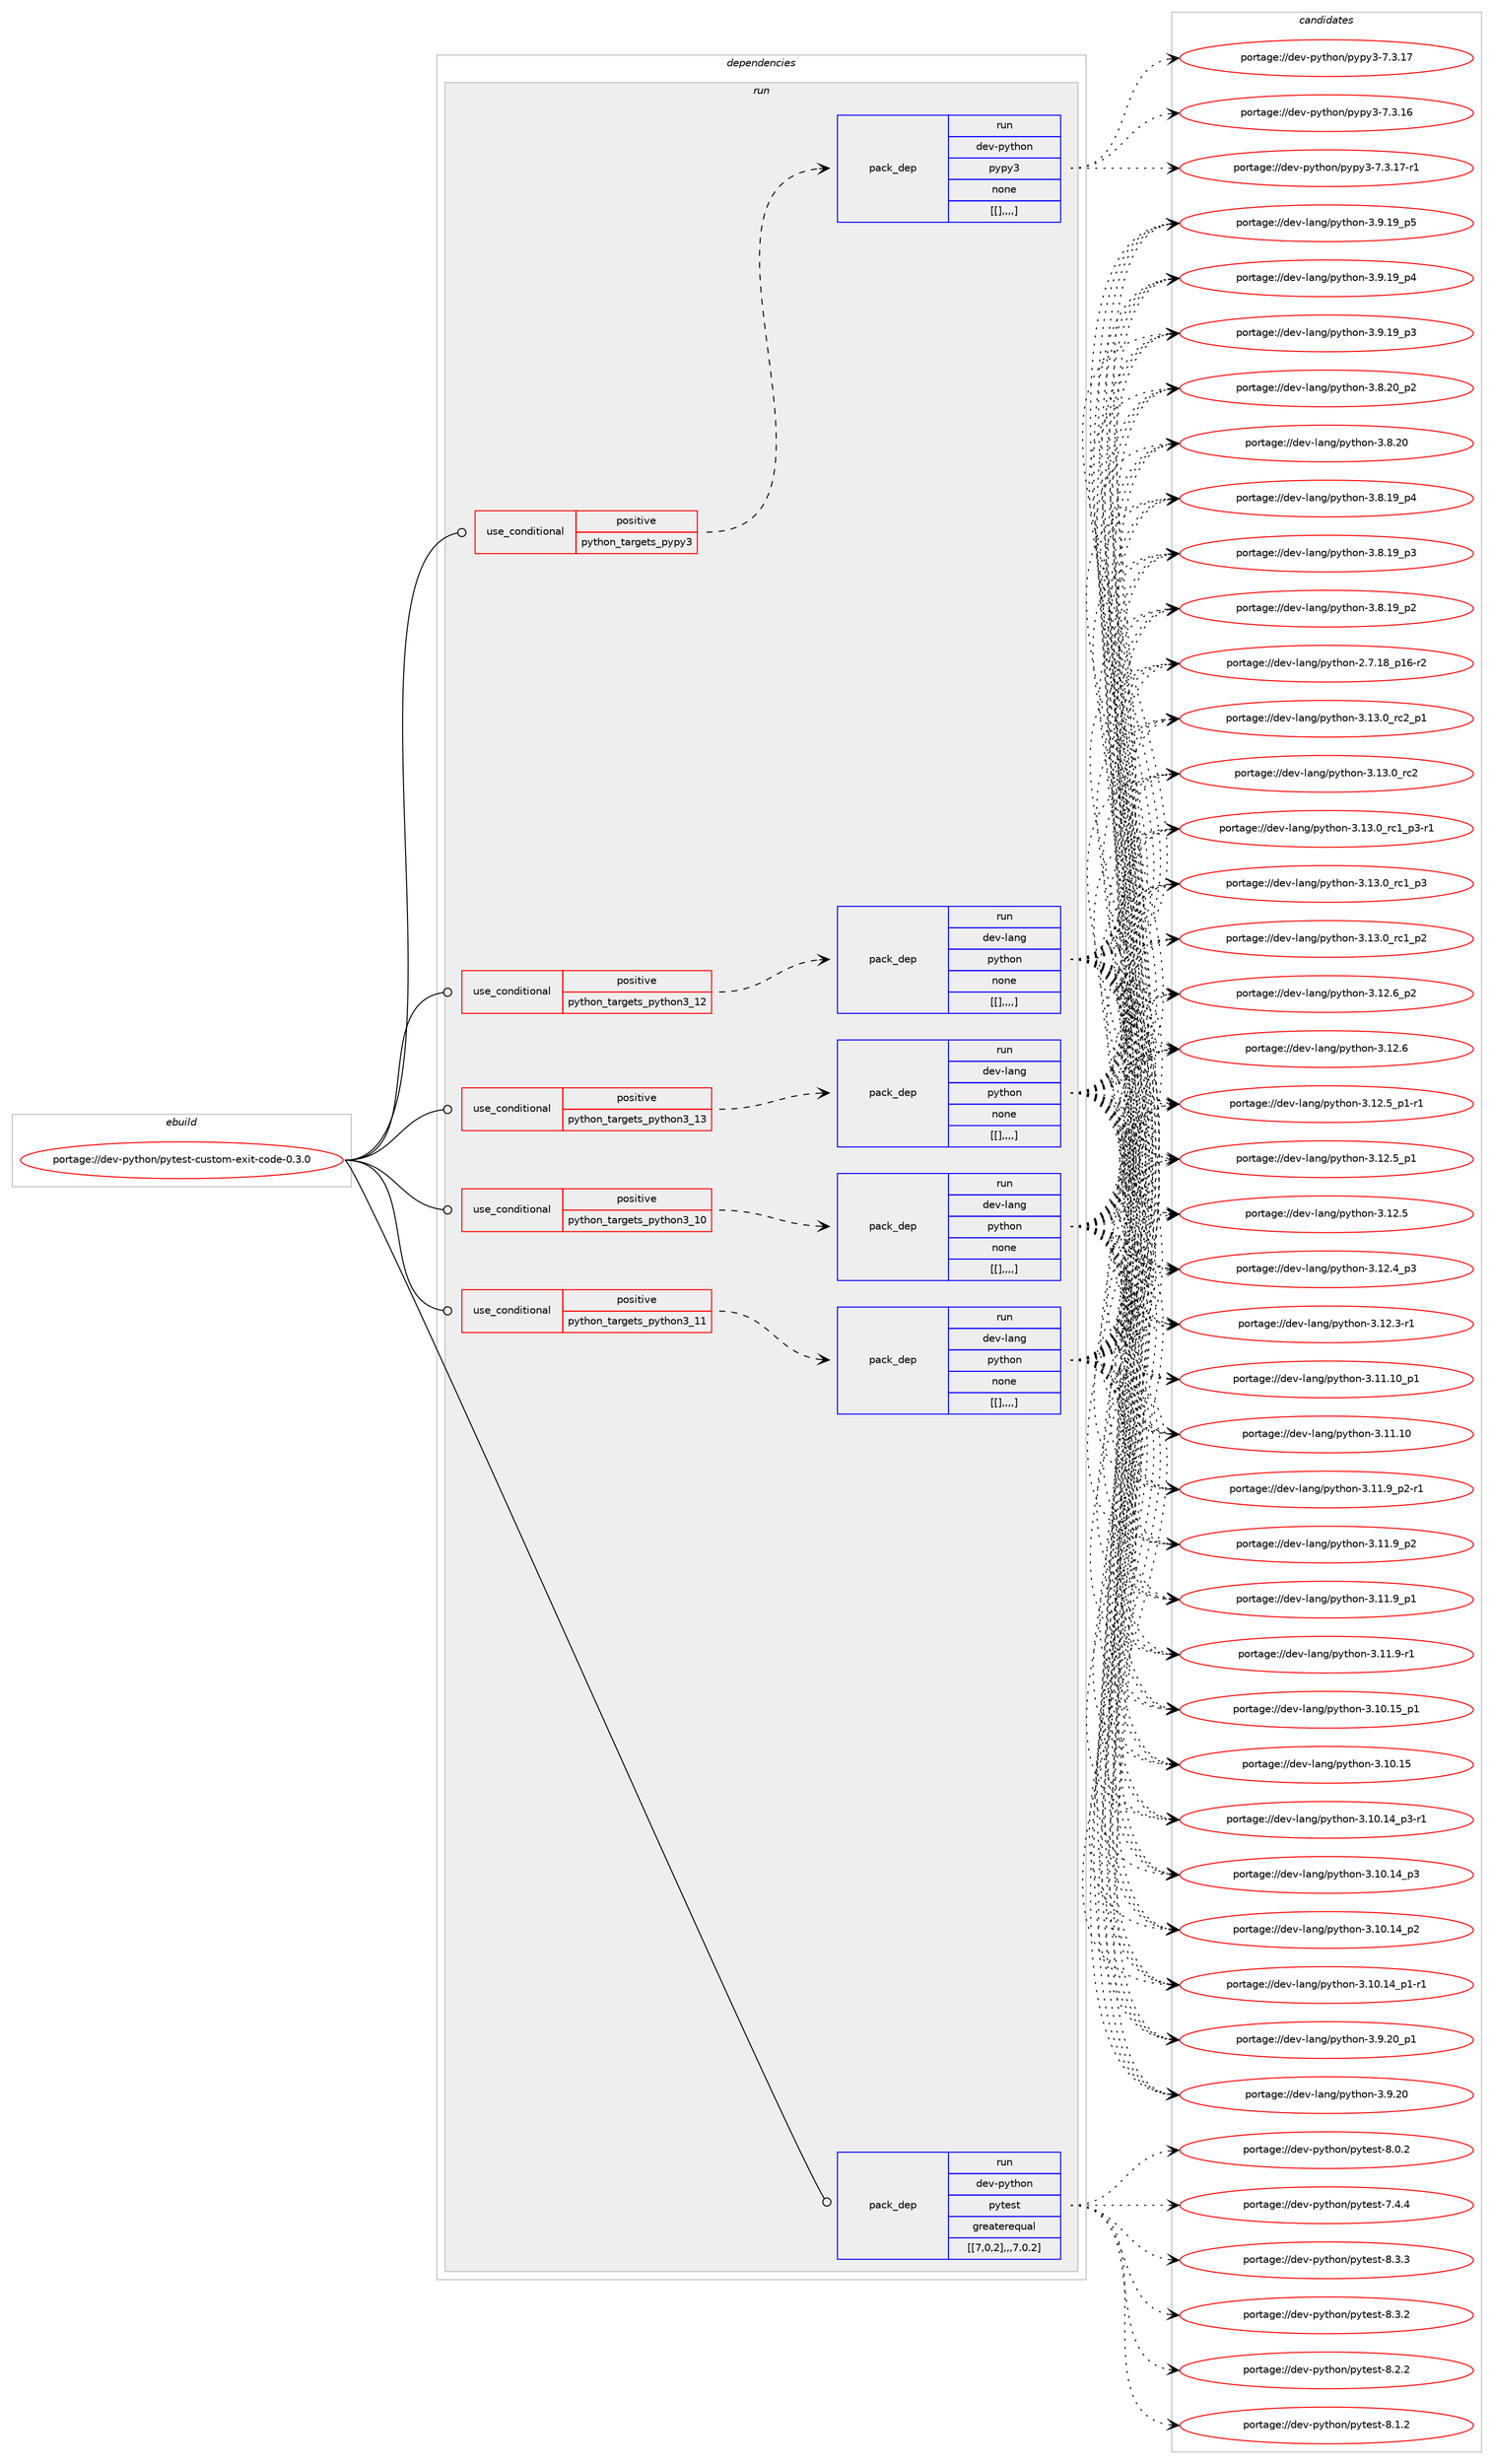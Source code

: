 digraph prolog {

# *************
# Graph options
# *************

newrank=true;
concentrate=true;
compound=true;
graph [rankdir=LR,fontname=Helvetica,fontsize=10,ranksep=1.5];#, ranksep=2.5, nodesep=0.2];
edge  [arrowhead=vee];
node  [fontname=Helvetica,fontsize=10];

# **********
# The ebuild
# **********

subgraph cluster_leftcol {
color=gray;
label=<<i>ebuild</i>>;
id [label="portage://dev-python/pytest-custom-exit-code-0.3.0", color=red, width=4, href="../dev-python/pytest-custom-exit-code-0.3.0.svg"];
}

# ****************
# The dependencies
# ****************

subgraph cluster_midcol {
color=gray;
label=<<i>dependencies</i>>;
subgraph cluster_compile {
fillcolor="#eeeeee";
style=filled;
label=<<i>compile</i>>;
}
subgraph cluster_compileandrun {
fillcolor="#eeeeee";
style=filled;
label=<<i>compile and run</i>>;
}
subgraph cluster_run {
fillcolor="#eeeeee";
style=filled;
label=<<i>run</i>>;
subgraph cond39475 {
dependency161932 [label=<<TABLE BORDER="0" CELLBORDER="1" CELLSPACING="0" CELLPADDING="4"><TR><TD ROWSPAN="3" CELLPADDING="10">use_conditional</TD></TR><TR><TD>positive</TD></TR><TR><TD>python_targets_pypy3</TD></TR></TABLE>>, shape=none, color=red];
subgraph pack121204 {
dependency161933 [label=<<TABLE BORDER="0" CELLBORDER="1" CELLSPACING="0" CELLPADDING="4" WIDTH="220"><TR><TD ROWSPAN="6" CELLPADDING="30">pack_dep</TD></TR><TR><TD WIDTH="110">run</TD></TR><TR><TD>dev-python</TD></TR><TR><TD>pypy3</TD></TR><TR><TD>none</TD></TR><TR><TD>[[],,,,]</TD></TR></TABLE>>, shape=none, color=blue];
}
dependency161932:e -> dependency161933:w [weight=20,style="dashed",arrowhead="vee"];
}
id:e -> dependency161932:w [weight=20,style="solid",arrowhead="odot"];
subgraph cond39476 {
dependency161934 [label=<<TABLE BORDER="0" CELLBORDER="1" CELLSPACING="0" CELLPADDING="4"><TR><TD ROWSPAN="3" CELLPADDING="10">use_conditional</TD></TR><TR><TD>positive</TD></TR><TR><TD>python_targets_python3_10</TD></TR></TABLE>>, shape=none, color=red];
subgraph pack121205 {
dependency161935 [label=<<TABLE BORDER="0" CELLBORDER="1" CELLSPACING="0" CELLPADDING="4" WIDTH="220"><TR><TD ROWSPAN="6" CELLPADDING="30">pack_dep</TD></TR><TR><TD WIDTH="110">run</TD></TR><TR><TD>dev-lang</TD></TR><TR><TD>python</TD></TR><TR><TD>none</TD></TR><TR><TD>[[],,,,]</TD></TR></TABLE>>, shape=none, color=blue];
}
dependency161934:e -> dependency161935:w [weight=20,style="dashed",arrowhead="vee"];
}
id:e -> dependency161934:w [weight=20,style="solid",arrowhead="odot"];
subgraph cond39477 {
dependency161936 [label=<<TABLE BORDER="0" CELLBORDER="1" CELLSPACING="0" CELLPADDING="4"><TR><TD ROWSPAN="3" CELLPADDING="10">use_conditional</TD></TR><TR><TD>positive</TD></TR><TR><TD>python_targets_python3_11</TD></TR></TABLE>>, shape=none, color=red];
subgraph pack121206 {
dependency161937 [label=<<TABLE BORDER="0" CELLBORDER="1" CELLSPACING="0" CELLPADDING="4" WIDTH="220"><TR><TD ROWSPAN="6" CELLPADDING="30">pack_dep</TD></TR><TR><TD WIDTH="110">run</TD></TR><TR><TD>dev-lang</TD></TR><TR><TD>python</TD></TR><TR><TD>none</TD></TR><TR><TD>[[],,,,]</TD></TR></TABLE>>, shape=none, color=blue];
}
dependency161936:e -> dependency161937:w [weight=20,style="dashed",arrowhead="vee"];
}
id:e -> dependency161936:w [weight=20,style="solid",arrowhead="odot"];
subgraph cond39478 {
dependency161938 [label=<<TABLE BORDER="0" CELLBORDER="1" CELLSPACING="0" CELLPADDING="4"><TR><TD ROWSPAN="3" CELLPADDING="10">use_conditional</TD></TR><TR><TD>positive</TD></TR><TR><TD>python_targets_python3_12</TD></TR></TABLE>>, shape=none, color=red];
subgraph pack121207 {
dependency161939 [label=<<TABLE BORDER="0" CELLBORDER="1" CELLSPACING="0" CELLPADDING="4" WIDTH="220"><TR><TD ROWSPAN="6" CELLPADDING="30">pack_dep</TD></TR><TR><TD WIDTH="110">run</TD></TR><TR><TD>dev-lang</TD></TR><TR><TD>python</TD></TR><TR><TD>none</TD></TR><TR><TD>[[],,,,]</TD></TR></TABLE>>, shape=none, color=blue];
}
dependency161938:e -> dependency161939:w [weight=20,style="dashed",arrowhead="vee"];
}
id:e -> dependency161938:w [weight=20,style="solid",arrowhead="odot"];
subgraph cond39479 {
dependency161940 [label=<<TABLE BORDER="0" CELLBORDER="1" CELLSPACING="0" CELLPADDING="4"><TR><TD ROWSPAN="3" CELLPADDING="10">use_conditional</TD></TR><TR><TD>positive</TD></TR><TR><TD>python_targets_python3_13</TD></TR></TABLE>>, shape=none, color=red];
subgraph pack121208 {
dependency161941 [label=<<TABLE BORDER="0" CELLBORDER="1" CELLSPACING="0" CELLPADDING="4" WIDTH="220"><TR><TD ROWSPAN="6" CELLPADDING="30">pack_dep</TD></TR><TR><TD WIDTH="110">run</TD></TR><TR><TD>dev-lang</TD></TR><TR><TD>python</TD></TR><TR><TD>none</TD></TR><TR><TD>[[],,,,]</TD></TR></TABLE>>, shape=none, color=blue];
}
dependency161940:e -> dependency161941:w [weight=20,style="dashed",arrowhead="vee"];
}
id:e -> dependency161940:w [weight=20,style="solid",arrowhead="odot"];
subgraph pack121209 {
dependency161942 [label=<<TABLE BORDER="0" CELLBORDER="1" CELLSPACING="0" CELLPADDING="4" WIDTH="220"><TR><TD ROWSPAN="6" CELLPADDING="30">pack_dep</TD></TR><TR><TD WIDTH="110">run</TD></TR><TR><TD>dev-python</TD></TR><TR><TD>pytest</TD></TR><TR><TD>greaterequal</TD></TR><TR><TD>[[7,0,2],,,7.0.2]</TD></TR></TABLE>>, shape=none, color=blue];
}
id:e -> dependency161942:w [weight=20,style="solid",arrowhead="odot"];
}
}

# **************
# The candidates
# **************

subgraph cluster_choices {
rank=same;
color=gray;
label=<<i>candidates</i>>;

subgraph choice121204 {
color=black;
nodesep=1;
choice100101118451121211161041111104711212111212151455546514649554511449 [label="portage://dev-python/pypy3-7.3.17-r1", color=red, width=4,href="../dev-python/pypy3-7.3.17-r1.svg"];
choice10010111845112121116104111110471121211121215145554651464955 [label="portage://dev-python/pypy3-7.3.17", color=red, width=4,href="../dev-python/pypy3-7.3.17.svg"];
choice10010111845112121116104111110471121211121215145554651464954 [label="portage://dev-python/pypy3-7.3.16", color=red, width=4,href="../dev-python/pypy3-7.3.16.svg"];
dependency161933:e -> choice100101118451121211161041111104711212111212151455546514649554511449:w [style=dotted,weight="100"];
dependency161933:e -> choice10010111845112121116104111110471121211121215145554651464955:w [style=dotted,weight="100"];
dependency161933:e -> choice10010111845112121116104111110471121211121215145554651464954:w [style=dotted,weight="100"];
}
subgraph choice121205 {
color=black;
nodesep=1;
choice100101118451089711010347112121116104111110455146495146489511499509511249 [label="portage://dev-lang/python-3.13.0_rc2_p1", color=red, width=4,href="../dev-lang/python-3.13.0_rc2_p1.svg"];
choice10010111845108971101034711212111610411111045514649514648951149950 [label="portage://dev-lang/python-3.13.0_rc2", color=red, width=4,href="../dev-lang/python-3.13.0_rc2.svg"];
choice1001011184510897110103471121211161041111104551464951464895114994995112514511449 [label="portage://dev-lang/python-3.13.0_rc1_p3-r1", color=red, width=4,href="../dev-lang/python-3.13.0_rc1_p3-r1.svg"];
choice100101118451089711010347112121116104111110455146495146489511499499511251 [label="portage://dev-lang/python-3.13.0_rc1_p3", color=red, width=4,href="../dev-lang/python-3.13.0_rc1_p3.svg"];
choice100101118451089711010347112121116104111110455146495146489511499499511250 [label="portage://dev-lang/python-3.13.0_rc1_p2", color=red, width=4,href="../dev-lang/python-3.13.0_rc1_p2.svg"];
choice100101118451089711010347112121116104111110455146495046549511250 [label="portage://dev-lang/python-3.12.6_p2", color=red, width=4,href="../dev-lang/python-3.12.6_p2.svg"];
choice10010111845108971101034711212111610411111045514649504654 [label="portage://dev-lang/python-3.12.6", color=red, width=4,href="../dev-lang/python-3.12.6.svg"];
choice1001011184510897110103471121211161041111104551464950465395112494511449 [label="portage://dev-lang/python-3.12.5_p1-r1", color=red, width=4,href="../dev-lang/python-3.12.5_p1-r1.svg"];
choice100101118451089711010347112121116104111110455146495046539511249 [label="portage://dev-lang/python-3.12.5_p1", color=red, width=4,href="../dev-lang/python-3.12.5_p1.svg"];
choice10010111845108971101034711212111610411111045514649504653 [label="portage://dev-lang/python-3.12.5", color=red, width=4,href="../dev-lang/python-3.12.5.svg"];
choice100101118451089711010347112121116104111110455146495046529511251 [label="portage://dev-lang/python-3.12.4_p3", color=red, width=4,href="../dev-lang/python-3.12.4_p3.svg"];
choice100101118451089711010347112121116104111110455146495046514511449 [label="portage://dev-lang/python-3.12.3-r1", color=red, width=4,href="../dev-lang/python-3.12.3-r1.svg"];
choice10010111845108971101034711212111610411111045514649494649489511249 [label="portage://dev-lang/python-3.11.10_p1", color=red, width=4,href="../dev-lang/python-3.11.10_p1.svg"];
choice1001011184510897110103471121211161041111104551464949464948 [label="portage://dev-lang/python-3.11.10", color=red, width=4,href="../dev-lang/python-3.11.10.svg"];
choice1001011184510897110103471121211161041111104551464949465795112504511449 [label="portage://dev-lang/python-3.11.9_p2-r1", color=red, width=4,href="../dev-lang/python-3.11.9_p2-r1.svg"];
choice100101118451089711010347112121116104111110455146494946579511250 [label="portage://dev-lang/python-3.11.9_p2", color=red, width=4,href="../dev-lang/python-3.11.9_p2.svg"];
choice100101118451089711010347112121116104111110455146494946579511249 [label="portage://dev-lang/python-3.11.9_p1", color=red, width=4,href="../dev-lang/python-3.11.9_p1.svg"];
choice100101118451089711010347112121116104111110455146494946574511449 [label="portage://dev-lang/python-3.11.9-r1", color=red, width=4,href="../dev-lang/python-3.11.9-r1.svg"];
choice10010111845108971101034711212111610411111045514649484649539511249 [label="portage://dev-lang/python-3.10.15_p1", color=red, width=4,href="../dev-lang/python-3.10.15_p1.svg"];
choice1001011184510897110103471121211161041111104551464948464953 [label="portage://dev-lang/python-3.10.15", color=red, width=4,href="../dev-lang/python-3.10.15.svg"];
choice100101118451089711010347112121116104111110455146494846495295112514511449 [label="portage://dev-lang/python-3.10.14_p3-r1", color=red, width=4,href="../dev-lang/python-3.10.14_p3-r1.svg"];
choice10010111845108971101034711212111610411111045514649484649529511251 [label="portage://dev-lang/python-3.10.14_p3", color=red, width=4,href="../dev-lang/python-3.10.14_p3.svg"];
choice10010111845108971101034711212111610411111045514649484649529511250 [label="portage://dev-lang/python-3.10.14_p2", color=red, width=4,href="../dev-lang/python-3.10.14_p2.svg"];
choice100101118451089711010347112121116104111110455146494846495295112494511449 [label="portage://dev-lang/python-3.10.14_p1-r1", color=red, width=4,href="../dev-lang/python-3.10.14_p1-r1.svg"];
choice100101118451089711010347112121116104111110455146574650489511249 [label="portage://dev-lang/python-3.9.20_p1", color=red, width=4,href="../dev-lang/python-3.9.20_p1.svg"];
choice10010111845108971101034711212111610411111045514657465048 [label="portage://dev-lang/python-3.9.20", color=red, width=4,href="../dev-lang/python-3.9.20.svg"];
choice100101118451089711010347112121116104111110455146574649579511253 [label="portage://dev-lang/python-3.9.19_p5", color=red, width=4,href="../dev-lang/python-3.9.19_p5.svg"];
choice100101118451089711010347112121116104111110455146574649579511252 [label="portage://dev-lang/python-3.9.19_p4", color=red, width=4,href="../dev-lang/python-3.9.19_p4.svg"];
choice100101118451089711010347112121116104111110455146574649579511251 [label="portage://dev-lang/python-3.9.19_p3", color=red, width=4,href="../dev-lang/python-3.9.19_p3.svg"];
choice100101118451089711010347112121116104111110455146564650489511250 [label="portage://dev-lang/python-3.8.20_p2", color=red, width=4,href="../dev-lang/python-3.8.20_p2.svg"];
choice10010111845108971101034711212111610411111045514656465048 [label="portage://dev-lang/python-3.8.20", color=red, width=4,href="../dev-lang/python-3.8.20.svg"];
choice100101118451089711010347112121116104111110455146564649579511252 [label="portage://dev-lang/python-3.8.19_p4", color=red, width=4,href="../dev-lang/python-3.8.19_p4.svg"];
choice100101118451089711010347112121116104111110455146564649579511251 [label="portage://dev-lang/python-3.8.19_p3", color=red, width=4,href="../dev-lang/python-3.8.19_p3.svg"];
choice100101118451089711010347112121116104111110455146564649579511250 [label="portage://dev-lang/python-3.8.19_p2", color=red, width=4,href="../dev-lang/python-3.8.19_p2.svg"];
choice100101118451089711010347112121116104111110455046554649569511249544511450 [label="portage://dev-lang/python-2.7.18_p16-r2", color=red, width=4,href="../dev-lang/python-2.7.18_p16-r2.svg"];
dependency161935:e -> choice100101118451089711010347112121116104111110455146495146489511499509511249:w [style=dotted,weight="100"];
dependency161935:e -> choice10010111845108971101034711212111610411111045514649514648951149950:w [style=dotted,weight="100"];
dependency161935:e -> choice1001011184510897110103471121211161041111104551464951464895114994995112514511449:w [style=dotted,weight="100"];
dependency161935:e -> choice100101118451089711010347112121116104111110455146495146489511499499511251:w [style=dotted,weight="100"];
dependency161935:e -> choice100101118451089711010347112121116104111110455146495146489511499499511250:w [style=dotted,weight="100"];
dependency161935:e -> choice100101118451089711010347112121116104111110455146495046549511250:w [style=dotted,weight="100"];
dependency161935:e -> choice10010111845108971101034711212111610411111045514649504654:w [style=dotted,weight="100"];
dependency161935:e -> choice1001011184510897110103471121211161041111104551464950465395112494511449:w [style=dotted,weight="100"];
dependency161935:e -> choice100101118451089711010347112121116104111110455146495046539511249:w [style=dotted,weight="100"];
dependency161935:e -> choice10010111845108971101034711212111610411111045514649504653:w [style=dotted,weight="100"];
dependency161935:e -> choice100101118451089711010347112121116104111110455146495046529511251:w [style=dotted,weight="100"];
dependency161935:e -> choice100101118451089711010347112121116104111110455146495046514511449:w [style=dotted,weight="100"];
dependency161935:e -> choice10010111845108971101034711212111610411111045514649494649489511249:w [style=dotted,weight="100"];
dependency161935:e -> choice1001011184510897110103471121211161041111104551464949464948:w [style=dotted,weight="100"];
dependency161935:e -> choice1001011184510897110103471121211161041111104551464949465795112504511449:w [style=dotted,weight="100"];
dependency161935:e -> choice100101118451089711010347112121116104111110455146494946579511250:w [style=dotted,weight="100"];
dependency161935:e -> choice100101118451089711010347112121116104111110455146494946579511249:w [style=dotted,weight="100"];
dependency161935:e -> choice100101118451089711010347112121116104111110455146494946574511449:w [style=dotted,weight="100"];
dependency161935:e -> choice10010111845108971101034711212111610411111045514649484649539511249:w [style=dotted,weight="100"];
dependency161935:e -> choice1001011184510897110103471121211161041111104551464948464953:w [style=dotted,weight="100"];
dependency161935:e -> choice100101118451089711010347112121116104111110455146494846495295112514511449:w [style=dotted,weight="100"];
dependency161935:e -> choice10010111845108971101034711212111610411111045514649484649529511251:w [style=dotted,weight="100"];
dependency161935:e -> choice10010111845108971101034711212111610411111045514649484649529511250:w [style=dotted,weight="100"];
dependency161935:e -> choice100101118451089711010347112121116104111110455146494846495295112494511449:w [style=dotted,weight="100"];
dependency161935:e -> choice100101118451089711010347112121116104111110455146574650489511249:w [style=dotted,weight="100"];
dependency161935:e -> choice10010111845108971101034711212111610411111045514657465048:w [style=dotted,weight="100"];
dependency161935:e -> choice100101118451089711010347112121116104111110455146574649579511253:w [style=dotted,weight="100"];
dependency161935:e -> choice100101118451089711010347112121116104111110455146574649579511252:w [style=dotted,weight="100"];
dependency161935:e -> choice100101118451089711010347112121116104111110455146574649579511251:w [style=dotted,weight="100"];
dependency161935:e -> choice100101118451089711010347112121116104111110455146564650489511250:w [style=dotted,weight="100"];
dependency161935:e -> choice10010111845108971101034711212111610411111045514656465048:w [style=dotted,weight="100"];
dependency161935:e -> choice100101118451089711010347112121116104111110455146564649579511252:w [style=dotted,weight="100"];
dependency161935:e -> choice100101118451089711010347112121116104111110455146564649579511251:w [style=dotted,weight="100"];
dependency161935:e -> choice100101118451089711010347112121116104111110455146564649579511250:w [style=dotted,weight="100"];
dependency161935:e -> choice100101118451089711010347112121116104111110455046554649569511249544511450:w [style=dotted,weight="100"];
}
subgraph choice121206 {
color=black;
nodesep=1;
choice100101118451089711010347112121116104111110455146495146489511499509511249 [label="portage://dev-lang/python-3.13.0_rc2_p1", color=red, width=4,href="../dev-lang/python-3.13.0_rc2_p1.svg"];
choice10010111845108971101034711212111610411111045514649514648951149950 [label="portage://dev-lang/python-3.13.0_rc2", color=red, width=4,href="../dev-lang/python-3.13.0_rc2.svg"];
choice1001011184510897110103471121211161041111104551464951464895114994995112514511449 [label="portage://dev-lang/python-3.13.0_rc1_p3-r1", color=red, width=4,href="../dev-lang/python-3.13.0_rc1_p3-r1.svg"];
choice100101118451089711010347112121116104111110455146495146489511499499511251 [label="portage://dev-lang/python-3.13.0_rc1_p3", color=red, width=4,href="../dev-lang/python-3.13.0_rc1_p3.svg"];
choice100101118451089711010347112121116104111110455146495146489511499499511250 [label="portage://dev-lang/python-3.13.0_rc1_p2", color=red, width=4,href="../dev-lang/python-3.13.0_rc1_p2.svg"];
choice100101118451089711010347112121116104111110455146495046549511250 [label="portage://dev-lang/python-3.12.6_p2", color=red, width=4,href="../dev-lang/python-3.12.6_p2.svg"];
choice10010111845108971101034711212111610411111045514649504654 [label="portage://dev-lang/python-3.12.6", color=red, width=4,href="../dev-lang/python-3.12.6.svg"];
choice1001011184510897110103471121211161041111104551464950465395112494511449 [label="portage://dev-lang/python-3.12.5_p1-r1", color=red, width=4,href="../dev-lang/python-3.12.5_p1-r1.svg"];
choice100101118451089711010347112121116104111110455146495046539511249 [label="portage://dev-lang/python-3.12.5_p1", color=red, width=4,href="../dev-lang/python-3.12.5_p1.svg"];
choice10010111845108971101034711212111610411111045514649504653 [label="portage://dev-lang/python-3.12.5", color=red, width=4,href="../dev-lang/python-3.12.5.svg"];
choice100101118451089711010347112121116104111110455146495046529511251 [label="portage://dev-lang/python-3.12.4_p3", color=red, width=4,href="../dev-lang/python-3.12.4_p3.svg"];
choice100101118451089711010347112121116104111110455146495046514511449 [label="portage://dev-lang/python-3.12.3-r1", color=red, width=4,href="../dev-lang/python-3.12.3-r1.svg"];
choice10010111845108971101034711212111610411111045514649494649489511249 [label="portage://dev-lang/python-3.11.10_p1", color=red, width=4,href="../dev-lang/python-3.11.10_p1.svg"];
choice1001011184510897110103471121211161041111104551464949464948 [label="portage://dev-lang/python-3.11.10", color=red, width=4,href="../dev-lang/python-3.11.10.svg"];
choice1001011184510897110103471121211161041111104551464949465795112504511449 [label="portage://dev-lang/python-3.11.9_p2-r1", color=red, width=4,href="../dev-lang/python-3.11.9_p2-r1.svg"];
choice100101118451089711010347112121116104111110455146494946579511250 [label="portage://dev-lang/python-3.11.9_p2", color=red, width=4,href="../dev-lang/python-3.11.9_p2.svg"];
choice100101118451089711010347112121116104111110455146494946579511249 [label="portage://dev-lang/python-3.11.9_p1", color=red, width=4,href="../dev-lang/python-3.11.9_p1.svg"];
choice100101118451089711010347112121116104111110455146494946574511449 [label="portage://dev-lang/python-3.11.9-r1", color=red, width=4,href="../dev-lang/python-3.11.9-r1.svg"];
choice10010111845108971101034711212111610411111045514649484649539511249 [label="portage://dev-lang/python-3.10.15_p1", color=red, width=4,href="../dev-lang/python-3.10.15_p1.svg"];
choice1001011184510897110103471121211161041111104551464948464953 [label="portage://dev-lang/python-3.10.15", color=red, width=4,href="../dev-lang/python-3.10.15.svg"];
choice100101118451089711010347112121116104111110455146494846495295112514511449 [label="portage://dev-lang/python-3.10.14_p3-r1", color=red, width=4,href="../dev-lang/python-3.10.14_p3-r1.svg"];
choice10010111845108971101034711212111610411111045514649484649529511251 [label="portage://dev-lang/python-3.10.14_p3", color=red, width=4,href="../dev-lang/python-3.10.14_p3.svg"];
choice10010111845108971101034711212111610411111045514649484649529511250 [label="portage://dev-lang/python-3.10.14_p2", color=red, width=4,href="../dev-lang/python-3.10.14_p2.svg"];
choice100101118451089711010347112121116104111110455146494846495295112494511449 [label="portage://dev-lang/python-3.10.14_p1-r1", color=red, width=4,href="../dev-lang/python-3.10.14_p1-r1.svg"];
choice100101118451089711010347112121116104111110455146574650489511249 [label="portage://dev-lang/python-3.9.20_p1", color=red, width=4,href="../dev-lang/python-3.9.20_p1.svg"];
choice10010111845108971101034711212111610411111045514657465048 [label="portage://dev-lang/python-3.9.20", color=red, width=4,href="../dev-lang/python-3.9.20.svg"];
choice100101118451089711010347112121116104111110455146574649579511253 [label="portage://dev-lang/python-3.9.19_p5", color=red, width=4,href="../dev-lang/python-3.9.19_p5.svg"];
choice100101118451089711010347112121116104111110455146574649579511252 [label="portage://dev-lang/python-3.9.19_p4", color=red, width=4,href="../dev-lang/python-3.9.19_p4.svg"];
choice100101118451089711010347112121116104111110455146574649579511251 [label="portage://dev-lang/python-3.9.19_p3", color=red, width=4,href="../dev-lang/python-3.9.19_p3.svg"];
choice100101118451089711010347112121116104111110455146564650489511250 [label="portage://dev-lang/python-3.8.20_p2", color=red, width=4,href="../dev-lang/python-3.8.20_p2.svg"];
choice10010111845108971101034711212111610411111045514656465048 [label="portage://dev-lang/python-3.8.20", color=red, width=4,href="../dev-lang/python-3.8.20.svg"];
choice100101118451089711010347112121116104111110455146564649579511252 [label="portage://dev-lang/python-3.8.19_p4", color=red, width=4,href="../dev-lang/python-3.8.19_p4.svg"];
choice100101118451089711010347112121116104111110455146564649579511251 [label="portage://dev-lang/python-3.8.19_p3", color=red, width=4,href="../dev-lang/python-3.8.19_p3.svg"];
choice100101118451089711010347112121116104111110455146564649579511250 [label="portage://dev-lang/python-3.8.19_p2", color=red, width=4,href="../dev-lang/python-3.8.19_p2.svg"];
choice100101118451089711010347112121116104111110455046554649569511249544511450 [label="portage://dev-lang/python-2.7.18_p16-r2", color=red, width=4,href="../dev-lang/python-2.7.18_p16-r2.svg"];
dependency161937:e -> choice100101118451089711010347112121116104111110455146495146489511499509511249:w [style=dotted,weight="100"];
dependency161937:e -> choice10010111845108971101034711212111610411111045514649514648951149950:w [style=dotted,weight="100"];
dependency161937:e -> choice1001011184510897110103471121211161041111104551464951464895114994995112514511449:w [style=dotted,weight="100"];
dependency161937:e -> choice100101118451089711010347112121116104111110455146495146489511499499511251:w [style=dotted,weight="100"];
dependency161937:e -> choice100101118451089711010347112121116104111110455146495146489511499499511250:w [style=dotted,weight="100"];
dependency161937:e -> choice100101118451089711010347112121116104111110455146495046549511250:w [style=dotted,weight="100"];
dependency161937:e -> choice10010111845108971101034711212111610411111045514649504654:w [style=dotted,weight="100"];
dependency161937:e -> choice1001011184510897110103471121211161041111104551464950465395112494511449:w [style=dotted,weight="100"];
dependency161937:e -> choice100101118451089711010347112121116104111110455146495046539511249:w [style=dotted,weight="100"];
dependency161937:e -> choice10010111845108971101034711212111610411111045514649504653:w [style=dotted,weight="100"];
dependency161937:e -> choice100101118451089711010347112121116104111110455146495046529511251:w [style=dotted,weight="100"];
dependency161937:e -> choice100101118451089711010347112121116104111110455146495046514511449:w [style=dotted,weight="100"];
dependency161937:e -> choice10010111845108971101034711212111610411111045514649494649489511249:w [style=dotted,weight="100"];
dependency161937:e -> choice1001011184510897110103471121211161041111104551464949464948:w [style=dotted,weight="100"];
dependency161937:e -> choice1001011184510897110103471121211161041111104551464949465795112504511449:w [style=dotted,weight="100"];
dependency161937:e -> choice100101118451089711010347112121116104111110455146494946579511250:w [style=dotted,weight="100"];
dependency161937:e -> choice100101118451089711010347112121116104111110455146494946579511249:w [style=dotted,weight="100"];
dependency161937:e -> choice100101118451089711010347112121116104111110455146494946574511449:w [style=dotted,weight="100"];
dependency161937:e -> choice10010111845108971101034711212111610411111045514649484649539511249:w [style=dotted,weight="100"];
dependency161937:e -> choice1001011184510897110103471121211161041111104551464948464953:w [style=dotted,weight="100"];
dependency161937:e -> choice100101118451089711010347112121116104111110455146494846495295112514511449:w [style=dotted,weight="100"];
dependency161937:e -> choice10010111845108971101034711212111610411111045514649484649529511251:w [style=dotted,weight="100"];
dependency161937:e -> choice10010111845108971101034711212111610411111045514649484649529511250:w [style=dotted,weight="100"];
dependency161937:e -> choice100101118451089711010347112121116104111110455146494846495295112494511449:w [style=dotted,weight="100"];
dependency161937:e -> choice100101118451089711010347112121116104111110455146574650489511249:w [style=dotted,weight="100"];
dependency161937:e -> choice10010111845108971101034711212111610411111045514657465048:w [style=dotted,weight="100"];
dependency161937:e -> choice100101118451089711010347112121116104111110455146574649579511253:w [style=dotted,weight="100"];
dependency161937:e -> choice100101118451089711010347112121116104111110455146574649579511252:w [style=dotted,weight="100"];
dependency161937:e -> choice100101118451089711010347112121116104111110455146574649579511251:w [style=dotted,weight="100"];
dependency161937:e -> choice100101118451089711010347112121116104111110455146564650489511250:w [style=dotted,weight="100"];
dependency161937:e -> choice10010111845108971101034711212111610411111045514656465048:w [style=dotted,weight="100"];
dependency161937:e -> choice100101118451089711010347112121116104111110455146564649579511252:w [style=dotted,weight="100"];
dependency161937:e -> choice100101118451089711010347112121116104111110455146564649579511251:w [style=dotted,weight="100"];
dependency161937:e -> choice100101118451089711010347112121116104111110455146564649579511250:w [style=dotted,weight="100"];
dependency161937:e -> choice100101118451089711010347112121116104111110455046554649569511249544511450:w [style=dotted,weight="100"];
}
subgraph choice121207 {
color=black;
nodesep=1;
choice100101118451089711010347112121116104111110455146495146489511499509511249 [label="portage://dev-lang/python-3.13.0_rc2_p1", color=red, width=4,href="../dev-lang/python-3.13.0_rc2_p1.svg"];
choice10010111845108971101034711212111610411111045514649514648951149950 [label="portage://dev-lang/python-3.13.0_rc2", color=red, width=4,href="../dev-lang/python-3.13.0_rc2.svg"];
choice1001011184510897110103471121211161041111104551464951464895114994995112514511449 [label="portage://dev-lang/python-3.13.0_rc1_p3-r1", color=red, width=4,href="../dev-lang/python-3.13.0_rc1_p3-r1.svg"];
choice100101118451089711010347112121116104111110455146495146489511499499511251 [label="portage://dev-lang/python-3.13.0_rc1_p3", color=red, width=4,href="../dev-lang/python-3.13.0_rc1_p3.svg"];
choice100101118451089711010347112121116104111110455146495146489511499499511250 [label="portage://dev-lang/python-3.13.0_rc1_p2", color=red, width=4,href="../dev-lang/python-3.13.0_rc1_p2.svg"];
choice100101118451089711010347112121116104111110455146495046549511250 [label="portage://dev-lang/python-3.12.6_p2", color=red, width=4,href="../dev-lang/python-3.12.6_p2.svg"];
choice10010111845108971101034711212111610411111045514649504654 [label="portage://dev-lang/python-3.12.6", color=red, width=4,href="../dev-lang/python-3.12.6.svg"];
choice1001011184510897110103471121211161041111104551464950465395112494511449 [label="portage://dev-lang/python-3.12.5_p1-r1", color=red, width=4,href="../dev-lang/python-3.12.5_p1-r1.svg"];
choice100101118451089711010347112121116104111110455146495046539511249 [label="portage://dev-lang/python-3.12.5_p1", color=red, width=4,href="../dev-lang/python-3.12.5_p1.svg"];
choice10010111845108971101034711212111610411111045514649504653 [label="portage://dev-lang/python-3.12.5", color=red, width=4,href="../dev-lang/python-3.12.5.svg"];
choice100101118451089711010347112121116104111110455146495046529511251 [label="portage://dev-lang/python-3.12.4_p3", color=red, width=4,href="../dev-lang/python-3.12.4_p3.svg"];
choice100101118451089711010347112121116104111110455146495046514511449 [label="portage://dev-lang/python-3.12.3-r1", color=red, width=4,href="../dev-lang/python-3.12.3-r1.svg"];
choice10010111845108971101034711212111610411111045514649494649489511249 [label="portage://dev-lang/python-3.11.10_p1", color=red, width=4,href="../dev-lang/python-3.11.10_p1.svg"];
choice1001011184510897110103471121211161041111104551464949464948 [label="portage://dev-lang/python-3.11.10", color=red, width=4,href="../dev-lang/python-3.11.10.svg"];
choice1001011184510897110103471121211161041111104551464949465795112504511449 [label="portage://dev-lang/python-3.11.9_p2-r1", color=red, width=4,href="../dev-lang/python-3.11.9_p2-r1.svg"];
choice100101118451089711010347112121116104111110455146494946579511250 [label="portage://dev-lang/python-3.11.9_p2", color=red, width=4,href="../dev-lang/python-3.11.9_p2.svg"];
choice100101118451089711010347112121116104111110455146494946579511249 [label="portage://dev-lang/python-3.11.9_p1", color=red, width=4,href="../dev-lang/python-3.11.9_p1.svg"];
choice100101118451089711010347112121116104111110455146494946574511449 [label="portage://dev-lang/python-3.11.9-r1", color=red, width=4,href="../dev-lang/python-3.11.9-r1.svg"];
choice10010111845108971101034711212111610411111045514649484649539511249 [label="portage://dev-lang/python-3.10.15_p1", color=red, width=4,href="../dev-lang/python-3.10.15_p1.svg"];
choice1001011184510897110103471121211161041111104551464948464953 [label="portage://dev-lang/python-3.10.15", color=red, width=4,href="../dev-lang/python-3.10.15.svg"];
choice100101118451089711010347112121116104111110455146494846495295112514511449 [label="portage://dev-lang/python-3.10.14_p3-r1", color=red, width=4,href="../dev-lang/python-3.10.14_p3-r1.svg"];
choice10010111845108971101034711212111610411111045514649484649529511251 [label="portage://dev-lang/python-3.10.14_p3", color=red, width=4,href="../dev-lang/python-3.10.14_p3.svg"];
choice10010111845108971101034711212111610411111045514649484649529511250 [label="portage://dev-lang/python-3.10.14_p2", color=red, width=4,href="../dev-lang/python-3.10.14_p2.svg"];
choice100101118451089711010347112121116104111110455146494846495295112494511449 [label="portage://dev-lang/python-3.10.14_p1-r1", color=red, width=4,href="../dev-lang/python-3.10.14_p1-r1.svg"];
choice100101118451089711010347112121116104111110455146574650489511249 [label="portage://dev-lang/python-3.9.20_p1", color=red, width=4,href="../dev-lang/python-3.9.20_p1.svg"];
choice10010111845108971101034711212111610411111045514657465048 [label="portage://dev-lang/python-3.9.20", color=red, width=4,href="../dev-lang/python-3.9.20.svg"];
choice100101118451089711010347112121116104111110455146574649579511253 [label="portage://dev-lang/python-3.9.19_p5", color=red, width=4,href="../dev-lang/python-3.9.19_p5.svg"];
choice100101118451089711010347112121116104111110455146574649579511252 [label="portage://dev-lang/python-3.9.19_p4", color=red, width=4,href="../dev-lang/python-3.9.19_p4.svg"];
choice100101118451089711010347112121116104111110455146574649579511251 [label="portage://dev-lang/python-3.9.19_p3", color=red, width=4,href="../dev-lang/python-3.9.19_p3.svg"];
choice100101118451089711010347112121116104111110455146564650489511250 [label="portage://dev-lang/python-3.8.20_p2", color=red, width=4,href="../dev-lang/python-3.8.20_p2.svg"];
choice10010111845108971101034711212111610411111045514656465048 [label="portage://dev-lang/python-3.8.20", color=red, width=4,href="../dev-lang/python-3.8.20.svg"];
choice100101118451089711010347112121116104111110455146564649579511252 [label="portage://dev-lang/python-3.8.19_p4", color=red, width=4,href="../dev-lang/python-3.8.19_p4.svg"];
choice100101118451089711010347112121116104111110455146564649579511251 [label="portage://dev-lang/python-3.8.19_p3", color=red, width=4,href="../dev-lang/python-3.8.19_p3.svg"];
choice100101118451089711010347112121116104111110455146564649579511250 [label="portage://dev-lang/python-3.8.19_p2", color=red, width=4,href="../dev-lang/python-3.8.19_p2.svg"];
choice100101118451089711010347112121116104111110455046554649569511249544511450 [label="portage://dev-lang/python-2.7.18_p16-r2", color=red, width=4,href="../dev-lang/python-2.7.18_p16-r2.svg"];
dependency161939:e -> choice100101118451089711010347112121116104111110455146495146489511499509511249:w [style=dotted,weight="100"];
dependency161939:e -> choice10010111845108971101034711212111610411111045514649514648951149950:w [style=dotted,weight="100"];
dependency161939:e -> choice1001011184510897110103471121211161041111104551464951464895114994995112514511449:w [style=dotted,weight="100"];
dependency161939:e -> choice100101118451089711010347112121116104111110455146495146489511499499511251:w [style=dotted,weight="100"];
dependency161939:e -> choice100101118451089711010347112121116104111110455146495146489511499499511250:w [style=dotted,weight="100"];
dependency161939:e -> choice100101118451089711010347112121116104111110455146495046549511250:w [style=dotted,weight="100"];
dependency161939:e -> choice10010111845108971101034711212111610411111045514649504654:w [style=dotted,weight="100"];
dependency161939:e -> choice1001011184510897110103471121211161041111104551464950465395112494511449:w [style=dotted,weight="100"];
dependency161939:e -> choice100101118451089711010347112121116104111110455146495046539511249:w [style=dotted,weight="100"];
dependency161939:e -> choice10010111845108971101034711212111610411111045514649504653:w [style=dotted,weight="100"];
dependency161939:e -> choice100101118451089711010347112121116104111110455146495046529511251:w [style=dotted,weight="100"];
dependency161939:e -> choice100101118451089711010347112121116104111110455146495046514511449:w [style=dotted,weight="100"];
dependency161939:e -> choice10010111845108971101034711212111610411111045514649494649489511249:w [style=dotted,weight="100"];
dependency161939:e -> choice1001011184510897110103471121211161041111104551464949464948:w [style=dotted,weight="100"];
dependency161939:e -> choice1001011184510897110103471121211161041111104551464949465795112504511449:w [style=dotted,weight="100"];
dependency161939:e -> choice100101118451089711010347112121116104111110455146494946579511250:w [style=dotted,weight="100"];
dependency161939:e -> choice100101118451089711010347112121116104111110455146494946579511249:w [style=dotted,weight="100"];
dependency161939:e -> choice100101118451089711010347112121116104111110455146494946574511449:w [style=dotted,weight="100"];
dependency161939:e -> choice10010111845108971101034711212111610411111045514649484649539511249:w [style=dotted,weight="100"];
dependency161939:e -> choice1001011184510897110103471121211161041111104551464948464953:w [style=dotted,weight="100"];
dependency161939:e -> choice100101118451089711010347112121116104111110455146494846495295112514511449:w [style=dotted,weight="100"];
dependency161939:e -> choice10010111845108971101034711212111610411111045514649484649529511251:w [style=dotted,weight="100"];
dependency161939:e -> choice10010111845108971101034711212111610411111045514649484649529511250:w [style=dotted,weight="100"];
dependency161939:e -> choice100101118451089711010347112121116104111110455146494846495295112494511449:w [style=dotted,weight="100"];
dependency161939:e -> choice100101118451089711010347112121116104111110455146574650489511249:w [style=dotted,weight="100"];
dependency161939:e -> choice10010111845108971101034711212111610411111045514657465048:w [style=dotted,weight="100"];
dependency161939:e -> choice100101118451089711010347112121116104111110455146574649579511253:w [style=dotted,weight="100"];
dependency161939:e -> choice100101118451089711010347112121116104111110455146574649579511252:w [style=dotted,weight="100"];
dependency161939:e -> choice100101118451089711010347112121116104111110455146574649579511251:w [style=dotted,weight="100"];
dependency161939:e -> choice100101118451089711010347112121116104111110455146564650489511250:w [style=dotted,weight="100"];
dependency161939:e -> choice10010111845108971101034711212111610411111045514656465048:w [style=dotted,weight="100"];
dependency161939:e -> choice100101118451089711010347112121116104111110455146564649579511252:w [style=dotted,weight="100"];
dependency161939:e -> choice100101118451089711010347112121116104111110455146564649579511251:w [style=dotted,weight="100"];
dependency161939:e -> choice100101118451089711010347112121116104111110455146564649579511250:w [style=dotted,weight="100"];
dependency161939:e -> choice100101118451089711010347112121116104111110455046554649569511249544511450:w [style=dotted,weight="100"];
}
subgraph choice121208 {
color=black;
nodesep=1;
choice100101118451089711010347112121116104111110455146495146489511499509511249 [label="portage://dev-lang/python-3.13.0_rc2_p1", color=red, width=4,href="../dev-lang/python-3.13.0_rc2_p1.svg"];
choice10010111845108971101034711212111610411111045514649514648951149950 [label="portage://dev-lang/python-3.13.0_rc2", color=red, width=4,href="../dev-lang/python-3.13.0_rc2.svg"];
choice1001011184510897110103471121211161041111104551464951464895114994995112514511449 [label="portage://dev-lang/python-3.13.0_rc1_p3-r1", color=red, width=4,href="../dev-lang/python-3.13.0_rc1_p3-r1.svg"];
choice100101118451089711010347112121116104111110455146495146489511499499511251 [label="portage://dev-lang/python-3.13.0_rc1_p3", color=red, width=4,href="../dev-lang/python-3.13.0_rc1_p3.svg"];
choice100101118451089711010347112121116104111110455146495146489511499499511250 [label="portage://dev-lang/python-3.13.0_rc1_p2", color=red, width=4,href="../dev-lang/python-3.13.0_rc1_p2.svg"];
choice100101118451089711010347112121116104111110455146495046549511250 [label="portage://dev-lang/python-3.12.6_p2", color=red, width=4,href="../dev-lang/python-3.12.6_p2.svg"];
choice10010111845108971101034711212111610411111045514649504654 [label="portage://dev-lang/python-3.12.6", color=red, width=4,href="../dev-lang/python-3.12.6.svg"];
choice1001011184510897110103471121211161041111104551464950465395112494511449 [label="portage://dev-lang/python-3.12.5_p1-r1", color=red, width=4,href="../dev-lang/python-3.12.5_p1-r1.svg"];
choice100101118451089711010347112121116104111110455146495046539511249 [label="portage://dev-lang/python-3.12.5_p1", color=red, width=4,href="../dev-lang/python-3.12.5_p1.svg"];
choice10010111845108971101034711212111610411111045514649504653 [label="portage://dev-lang/python-3.12.5", color=red, width=4,href="../dev-lang/python-3.12.5.svg"];
choice100101118451089711010347112121116104111110455146495046529511251 [label="portage://dev-lang/python-3.12.4_p3", color=red, width=4,href="../dev-lang/python-3.12.4_p3.svg"];
choice100101118451089711010347112121116104111110455146495046514511449 [label="portage://dev-lang/python-3.12.3-r1", color=red, width=4,href="../dev-lang/python-3.12.3-r1.svg"];
choice10010111845108971101034711212111610411111045514649494649489511249 [label="portage://dev-lang/python-3.11.10_p1", color=red, width=4,href="../dev-lang/python-3.11.10_p1.svg"];
choice1001011184510897110103471121211161041111104551464949464948 [label="portage://dev-lang/python-3.11.10", color=red, width=4,href="../dev-lang/python-3.11.10.svg"];
choice1001011184510897110103471121211161041111104551464949465795112504511449 [label="portage://dev-lang/python-3.11.9_p2-r1", color=red, width=4,href="../dev-lang/python-3.11.9_p2-r1.svg"];
choice100101118451089711010347112121116104111110455146494946579511250 [label="portage://dev-lang/python-3.11.9_p2", color=red, width=4,href="../dev-lang/python-3.11.9_p2.svg"];
choice100101118451089711010347112121116104111110455146494946579511249 [label="portage://dev-lang/python-3.11.9_p1", color=red, width=4,href="../dev-lang/python-3.11.9_p1.svg"];
choice100101118451089711010347112121116104111110455146494946574511449 [label="portage://dev-lang/python-3.11.9-r1", color=red, width=4,href="../dev-lang/python-3.11.9-r1.svg"];
choice10010111845108971101034711212111610411111045514649484649539511249 [label="portage://dev-lang/python-3.10.15_p1", color=red, width=4,href="../dev-lang/python-3.10.15_p1.svg"];
choice1001011184510897110103471121211161041111104551464948464953 [label="portage://dev-lang/python-3.10.15", color=red, width=4,href="../dev-lang/python-3.10.15.svg"];
choice100101118451089711010347112121116104111110455146494846495295112514511449 [label="portage://dev-lang/python-3.10.14_p3-r1", color=red, width=4,href="../dev-lang/python-3.10.14_p3-r1.svg"];
choice10010111845108971101034711212111610411111045514649484649529511251 [label="portage://dev-lang/python-3.10.14_p3", color=red, width=4,href="../dev-lang/python-3.10.14_p3.svg"];
choice10010111845108971101034711212111610411111045514649484649529511250 [label="portage://dev-lang/python-3.10.14_p2", color=red, width=4,href="../dev-lang/python-3.10.14_p2.svg"];
choice100101118451089711010347112121116104111110455146494846495295112494511449 [label="portage://dev-lang/python-3.10.14_p1-r1", color=red, width=4,href="../dev-lang/python-3.10.14_p1-r1.svg"];
choice100101118451089711010347112121116104111110455146574650489511249 [label="portage://dev-lang/python-3.9.20_p1", color=red, width=4,href="../dev-lang/python-3.9.20_p1.svg"];
choice10010111845108971101034711212111610411111045514657465048 [label="portage://dev-lang/python-3.9.20", color=red, width=4,href="../dev-lang/python-3.9.20.svg"];
choice100101118451089711010347112121116104111110455146574649579511253 [label="portage://dev-lang/python-3.9.19_p5", color=red, width=4,href="../dev-lang/python-3.9.19_p5.svg"];
choice100101118451089711010347112121116104111110455146574649579511252 [label="portage://dev-lang/python-3.9.19_p4", color=red, width=4,href="../dev-lang/python-3.9.19_p4.svg"];
choice100101118451089711010347112121116104111110455146574649579511251 [label="portage://dev-lang/python-3.9.19_p3", color=red, width=4,href="../dev-lang/python-3.9.19_p3.svg"];
choice100101118451089711010347112121116104111110455146564650489511250 [label="portage://dev-lang/python-3.8.20_p2", color=red, width=4,href="../dev-lang/python-3.8.20_p2.svg"];
choice10010111845108971101034711212111610411111045514656465048 [label="portage://dev-lang/python-3.8.20", color=red, width=4,href="../dev-lang/python-3.8.20.svg"];
choice100101118451089711010347112121116104111110455146564649579511252 [label="portage://dev-lang/python-3.8.19_p4", color=red, width=4,href="../dev-lang/python-3.8.19_p4.svg"];
choice100101118451089711010347112121116104111110455146564649579511251 [label="portage://dev-lang/python-3.8.19_p3", color=red, width=4,href="../dev-lang/python-3.8.19_p3.svg"];
choice100101118451089711010347112121116104111110455146564649579511250 [label="portage://dev-lang/python-3.8.19_p2", color=red, width=4,href="../dev-lang/python-3.8.19_p2.svg"];
choice100101118451089711010347112121116104111110455046554649569511249544511450 [label="portage://dev-lang/python-2.7.18_p16-r2", color=red, width=4,href="../dev-lang/python-2.7.18_p16-r2.svg"];
dependency161941:e -> choice100101118451089711010347112121116104111110455146495146489511499509511249:w [style=dotted,weight="100"];
dependency161941:e -> choice10010111845108971101034711212111610411111045514649514648951149950:w [style=dotted,weight="100"];
dependency161941:e -> choice1001011184510897110103471121211161041111104551464951464895114994995112514511449:w [style=dotted,weight="100"];
dependency161941:e -> choice100101118451089711010347112121116104111110455146495146489511499499511251:w [style=dotted,weight="100"];
dependency161941:e -> choice100101118451089711010347112121116104111110455146495146489511499499511250:w [style=dotted,weight="100"];
dependency161941:e -> choice100101118451089711010347112121116104111110455146495046549511250:w [style=dotted,weight="100"];
dependency161941:e -> choice10010111845108971101034711212111610411111045514649504654:w [style=dotted,weight="100"];
dependency161941:e -> choice1001011184510897110103471121211161041111104551464950465395112494511449:w [style=dotted,weight="100"];
dependency161941:e -> choice100101118451089711010347112121116104111110455146495046539511249:w [style=dotted,weight="100"];
dependency161941:e -> choice10010111845108971101034711212111610411111045514649504653:w [style=dotted,weight="100"];
dependency161941:e -> choice100101118451089711010347112121116104111110455146495046529511251:w [style=dotted,weight="100"];
dependency161941:e -> choice100101118451089711010347112121116104111110455146495046514511449:w [style=dotted,weight="100"];
dependency161941:e -> choice10010111845108971101034711212111610411111045514649494649489511249:w [style=dotted,weight="100"];
dependency161941:e -> choice1001011184510897110103471121211161041111104551464949464948:w [style=dotted,weight="100"];
dependency161941:e -> choice1001011184510897110103471121211161041111104551464949465795112504511449:w [style=dotted,weight="100"];
dependency161941:e -> choice100101118451089711010347112121116104111110455146494946579511250:w [style=dotted,weight="100"];
dependency161941:e -> choice100101118451089711010347112121116104111110455146494946579511249:w [style=dotted,weight="100"];
dependency161941:e -> choice100101118451089711010347112121116104111110455146494946574511449:w [style=dotted,weight="100"];
dependency161941:e -> choice10010111845108971101034711212111610411111045514649484649539511249:w [style=dotted,weight="100"];
dependency161941:e -> choice1001011184510897110103471121211161041111104551464948464953:w [style=dotted,weight="100"];
dependency161941:e -> choice100101118451089711010347112121116104111110455146494846495295112514511449:w [style=dotted,weight="100"];
dependency161941:e -> choice10010111845108971101034711212111610411111045514649484649529511251:w [style=dotted,weight="100"];
dependency161941:e -> choice10010111845108971101034711212111610411111045514649484649529511250:w [style=dotted,weight="100"];
dependency161941:e -> choice100101118451089711010347112121116104111110455146494846495295112494511449:w [style=dotted,weight="100"];
dependency161941:e -> choice100101118451089711010347112121116104111110455146574650489511249:w [style=dotted,weight="100"];
dependency161941:e -> choice10010111845108971101034711212111610411111045514657465048:w [style=dotted,weight="100"];
dependency161941:e -> choice100101118451089711010347112121116104111110455146574649579511253:w [style=dotted,weight="100"];
dependency161941:e -> choice100101118451089711010347112121116104111110455146574649579511252:w [style=dotted,weight="100"];
dependency161941:e -> choice100101118451089711010347112121116104111110455146574649579511251:w [style=dotted,weight="100"];
dependency161941:e -> choice100101118451089711010347112121116104111110455146564650489511250:w [style=dotted,weight="100"];
dependency161941:e -> choice10010111845108971101034711212111610411111045514656465048:w [style=dotted,weight="100"];
dependency161941:e -> choice100101118451089711010347112121116104111110455146564649579511252:w [style=dotted,weight="100"];
dependency161941:e -> choice100101118451089711010347112121116104111110455146564649579511251:w [style=dotted,weight="100"];
dependency161941:e -> choice100101118451089711010347112121116104111110455146564649579511250:w [style=dotted,weight="100"];
dependency161941:e -> choice100101118451089711010347112121116104111110455046554649569511249544511450:w [style=dotted,weight="100"];
}
subgraph choice121209 {
color=black;
nodesep=1;
choice1001011184511212111610411111047112121116101115116455646514651 [label="portage://dev-python/pytest-8.3.3", color=red, width=4,href="../dev-python/pytest-8.3.3.svg"];
choice1001011184511212111610411111047112121116101115116455646514650 [label="portage://dev-python/pytest-8.3.2", color=red, width=4,href="../dev-python/pytest-8.3.2.svg"];
choice1001011184511212111610411111047112121116101115116455646504650 [label="portage://dev-python/pytest-8.2.2", color=red, width=4,href="../dev-python/pytest-8.2.2.svg"];
choice1001011184511212111610411111047112121116101115116455646494650 [label="portage://dev-python/pytest-8.1.2", color=red, width=4,href="../dev-python/pytest-8.1.2.svg"];
choice1001011184511212111610411111047112121116101115116455646484650 [label="portage://dev-python/pytest-8.0.2", color=red, width=4,href="../dev-python/pytest-8.0.2.svg"];
choice1001011184511212111610411111047112121116101115116455546524652 [label="portage://dev-python/pytest-7.4.4", color=red, width=4,href="../dev-python/pytest-7.4.4.svg"];
dependency161942:e -> choice1001011184511212111610411111047112121116101115116455646514651:w [style=dotted,weight="100"];
dependency161942:e -> choice1001011184511212111610411111047112121116101115116455646514650:w [style=dotted,weight="100"];
dependency161942:e -> choice1001011184511212111610411111047112121116101115116455646504650:w [style=dotted,weight="100"];
dependency161942:e -> choice1001011184511212111610411111047112121116101115116455646494650:w [style=dotted,weight="100"];
dependency161942:e -> choice1001011184511212111610411111047112121116101115116455646484650:w [style=dotted,weight="100"];
dependency161942:e -> choice1001011184511212111610411111047112121116101115116455546524652:w [style=dotted,weight="100"];
}
}

}
